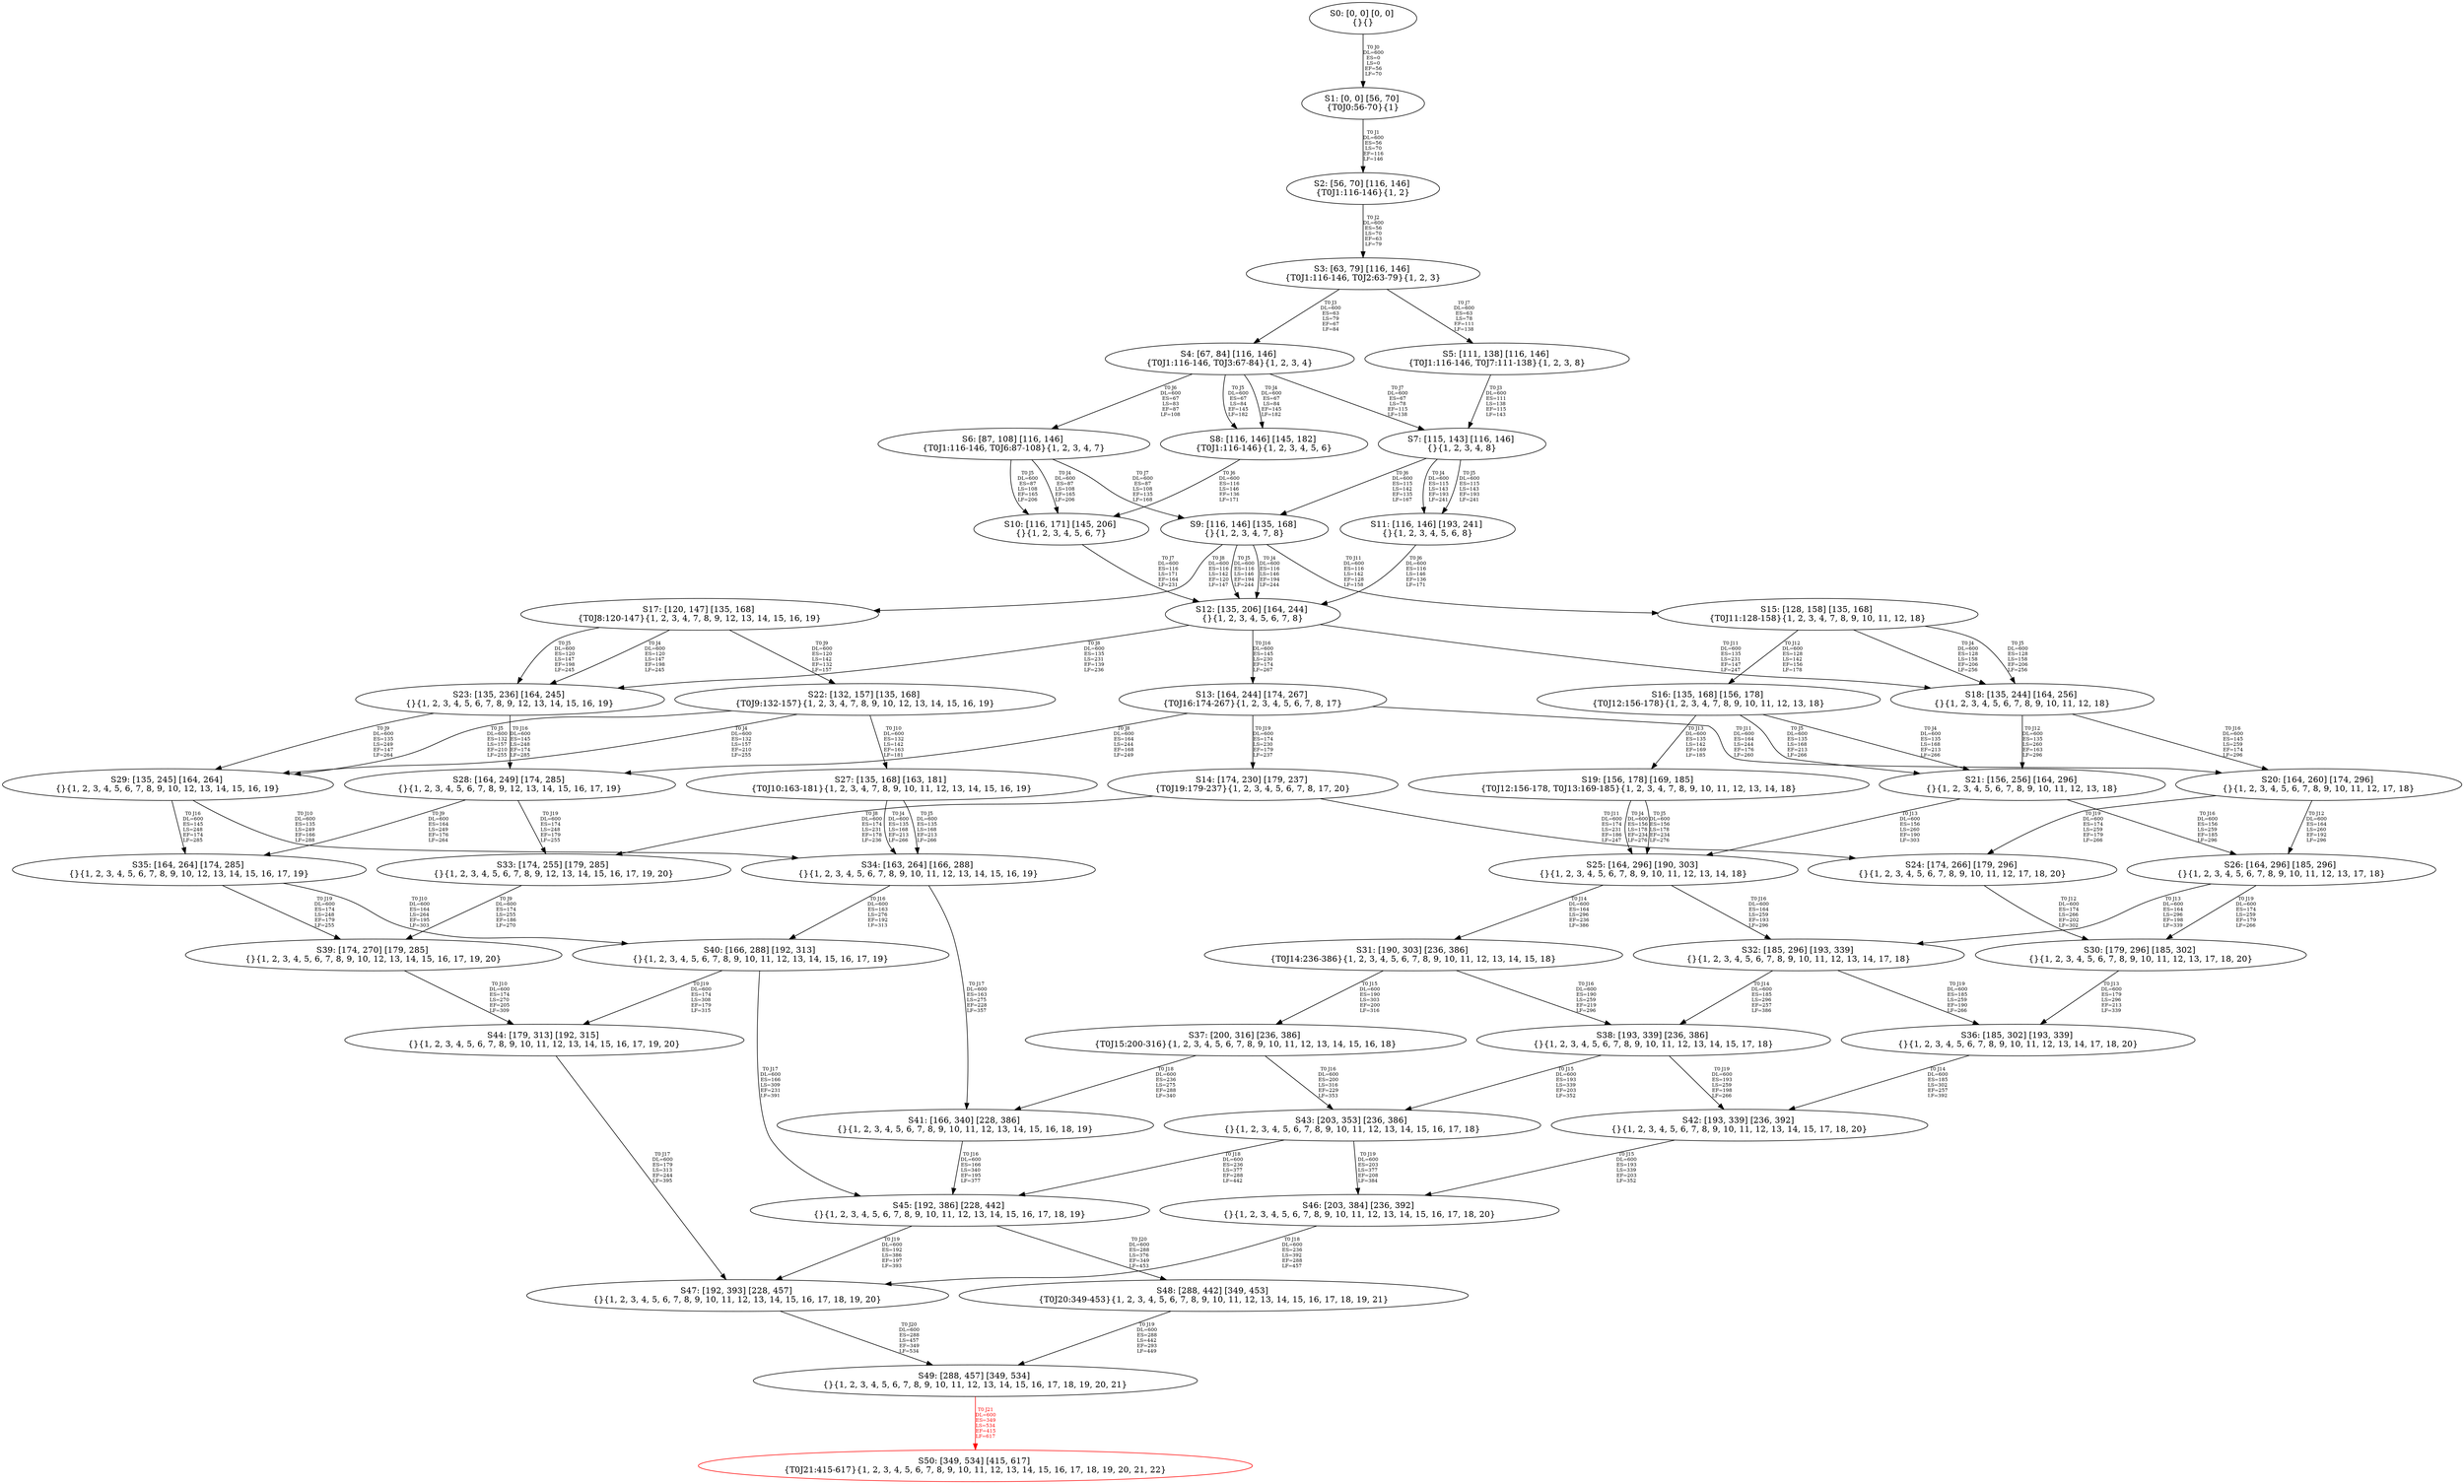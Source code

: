 digraph {
	S0[label="S0: [0, 0] [0, 0] \n{}{}"];
	S1[label="S1: [0, 0] [56, 70] \n{T0J0:56-70}{1}"];
	S2[label="S2: [56, 70] [116, 146] \n{T0J1:116-146}{1, 2}"];
	S3[label="S3: [63, 79] [116, 146] \n{T0J1:116-146, T0J2:63-79}{1, 2, 3}"];
	S4[label="S4: [67, 84] [116, 146] \n{T0J1:116-146, T0J3:67-84}{1, 2, 3, 4}"];
	S5[label="S5: [111, 138] [116, 146] \n{T0J1:116-146, T0J7:111-138}{1, 2, 3, 8}"];
	S6[label="S6: [87, 108] [116, 146] \n{T0J1:116-146, T0J6:87-108}{1, 2, 3, 4, 7}"];
	S7[label="S7: [115, 143] [116, 146] \n{}{1, 2, 3, 4, 8}"];
	S8[label="S8: [116, 146] [145, 182] \n{T0J1:116-146}{1, 2, 3, 4, 5, 6}"];
	S9[label="S9: [116, 146] [135, 168] \n{}{1, 2, 3, 4, 7, 8}"];
	S10[label="S10: [116, 171] [145, 206] \n{}{1, 2, 3, 4, 5, 6, 7}"];
	S11[label="S11: [116, 146] [193, 241] \n{}{1, 2, 3, 4, 5, 6, 8}"];
	S12[label="S12: [135, 206] [164, 244] \n{}{1, 2, 3, 4, 5, 6, 7, 8}"];
	S13[label="S13: [164, 244] [174, 267] \n{T0J16:174-267}{1, 2, 3, 4, 5, 6, 7, 8, 17}"];
	S14[label="S14: [174, 230] [179, 237] \n{T0J19:179-237}{1, 2, 3, 4, 5, 6, 7, 8, 17, 20}"];
	S15[label="S15: [128, 158] [135, 168] \n{T0J11:128-158}{1, 2, 3, 4, 7, 8, 9, 10, 11, 12, 18}"];
	S16[label="S16: [135, 168] [156, 178] \n{T0J12:156-178}{1, 2, 3, 4, 7, 8, 9, 10, 11, 12, 13, 18}"];
	S17[label="S17: [120, 147] [135, 168] \n{T0J8:120-147}{1, 2, 3, 4, 7, 8, 9, 12, 13, 14, 15, 16, 19}"];
	S18[label="S18: [135, 244] [164, 256] \n{}{1, 2, 3, 4, 5, 6, 7, 8, 9, 10, 11, 12, 18}"];
	S19[label="S19: [156, 178] [169, 185] \n{T0J12:156-178, T0J13:169-185}{1, 2, 3, 4, 7, 8, 9, 10, 11, 12, 13, 14, 18}"];
	S20[label="S20: [164, 260] [174, 296] \n{}{1, 2, 3, 4, 5, 6, 7, 8, 9, 10, 11, 12, 17, 18}"];
	S21[label="S21: [156, 256] [164, 296] \n{}{1, 2, 3, 4, 5, 6, 7, 8, 9, 10, 11, 12, 13, 18}"];
	S22[label="S22: [132, 157] [135, 168] \n{T0J9:132-157}{1, 2, 3, 4, 7, 8, 9, 10, 12, 13, 14, 15, 16, 19}"];
	S23[label="S23: [135, 236] [164, 245] \n{}{1, 2, 3, 4, 5, 6, 7, 8, 9, 12, 13, 14, 15, 16, 19}"];
	S24[label="S24: [174, 266] [179, 296] \n{}{1, 2, 3, 4, 5, 6, 7, 8, 9, 10, 11, 12, 17, 18, 20}"];
	S25[label="S25: [164, 296] [190, 303] \n{}{1, 2, 3, 4, 5, 6, 7, 8, 9, 10, 11, 12, 13, 14, 18}"];
	S26[label="S26: [164, 296] [185, 296] \n{}{1, 2, 3, 4, 5, 6, 7, 8, 9, 10, 11, 12, 13, 17, 18}"];
	S27[label="S27: [135, 168] [163, 181] \n{T0J10:163-181}{1, 2, 3, 4, 7, 8, 9, 10, 11, 12, 13, 14, 15, 16, 19}"];
	S28[label="S28: [164, 249] [174, 285] \n{}{1, 2, 3, 4, 5, 6, 7, 8, 9, 12, 13, 14, 15, 16, 17, 19}"];
	S29[label="S29: [135, 245] [164, 264] \n{}{1, 2, 3, 4, 5, 6, 7, 8, 9, 10, 12, 13, 14, 15, 16, 19}"];
	S30[label="S30: [179, 296] [185, 302] \n{}{1, 2, 3, 4, 5, 6, 7, 8, 9, 10, 11, 12, 13, 17, 18, 20}"];
	S31[label="S31: [190, 303] [236, 386] \n{T0J14:236-386}{1, 2, 3, 4, 5, 6, 7, 8, 9, 10, 11, 12, 13, 14, 15, 18}"];
	S32[label="S32: [185, 296] [193, 339] \n{}{1, 2, 3, 4, 5, 6, 7, 8, 9, 10, 11, 12, 13, 14, 17, 18}"];
	S33[label="S33: [174, 255] [179, 285] \n{}{1, 2, 3, 4, 5, 6, 7, 8, 9, 12, 13, 14, 15, 16, 17, 19, 20}"];
	S34[label="S34: [163, 264] [166, 288] \n{}{1, 2, 3, 4, 5, 6, 7, 8, 9, 10, 11, 12, 13, 14, 15, 16, 19}"];
	S35[label="S35: [164, 264] [174, 285] \n{}{1, 2, 3, 4, 5, 6, 7, 8, 9, 10, 12, 13, 14, 15, 16, 17, 19}"];
	S36[label="S36: [185, 302] [193, 339] \n{}{1, 2, 3, 4, 5, 6, 7, 8, 9, 10, 11, 12, 13, 14, 17, 18, 20}"];
	S37[label="S37: [200, 316] [236, 386] \n{T0J15:200-316}{1, 2, 3, 4, 5, 6, 7, 8, 9, 10, 11, 12, 13, 14, 15, 16, 18}"];
	S38[label="S38: [193, 339] [236, 386] \n{}{1, 2, 3, 4, 5, 6, 7, 8, 9, 10, 11, 12, 13, 14, 15, 17, 18}"];
	S39[label="S39: [174, 270] [179, 285] \n{}{1, 2, 3, 4, 5, 6, 7, 8, 9, 10, 12, 13, 14, 15, 16, 17, 19, 20}"];
	S40[label="S40: [166, 288] [192, 313] \n{}{1, 2, 3, 4, 5, 6, 7, 8, 9, 10, 11, 12, 13, 14, 15, 16, 17, 19}"];
	S41[label="S41: [166, 340] [228, 386] \n{}{1, 2, 3, 4, 5, 6, 7, 8, 9, 10, 11, 12, 13, 14, 15, 16, 18, 19}"];
	S42[label="S42: [193, 339] [236, 392] \n{}{1, 2, 3, 4, 5, 6, 7, 8, 9, 10, 11, 12, 13, 14, 15, 17, 18, 20}"];
	S43[label="S43: [203, 353] [236, 386] \n{}{1, 2, 3, 4, 5, 6, 7, 8, 9, 10, 11, 12, 13, 14, 15, 16, 17, 18}"];
	S44[label="S44: [179, 313] [192, 315] \n{}{1, 2, 3, 4, 5, 6, 7, 8, 9, 10, 11, 12, 13, 14, 15, 16, 17, 19, 20}"];
	S45[label="S45: [192, 386] [228, 442] \n{}{1, 2, 3, 4, 5, 6, 7, 8, 9, 10, 11, 12, 13, 14, 15, 16, 17, 18, 19}"];
	S46[label="S46: [203, 384] [236, 392] \n{}{1, 2, 3, 4, 5, 6, 7, 8, 9, 10, 11, 12, 13, 14, 15, 16, 17, 18, 20}"];
	S47[label="S47: [192, 393] [228, 457] \n{}{1, 2, 3, 4, 5, 6, 7, 8, 9, 10, 11, 12, 13, 14, 15, 16, 17, 18, 19, 20}"];
	S48[label="S48: [288, 442] [349, 453] \n{T0J20:349-453}{1, 2, 3, 4, 5, 6, 7, 8, 9, 10, 11, 12, 13, 14, 15, 16, 17, 18, 19, 21}"];
	S49[label="S49: [288, 457] [349, 534] \n{}{1, 2, 3, 4, 5, 6, 7, 8, 9, 10, 11, 12, 13, 14, 15, 16, 17, 18, 19, 20, 21}"];
	S50[label="S50: [349, 534] [415, 617] \n{T0J21:415-617}{1, 2, 3, 4, 5, 6, 7, 8, 9, 10, 11, 12, 13, 14, 15, 16, 17, 18, 19, 20, 21, 22}"];
	S0 -> S1[label="T0 J0\nDL=600\nES=0\nLS=0\nEF=56\nLF=70",fontsize=8];
	S1 -> S2[label="T0 J1\nDL=600\nES=56\nLS=70\nEF=116\nLF=146",fontsize=8];
	S2 -> S3[label="T0 J2\nDL=600\nES=56\nLS=70\nEF=63\nLF=79",fontsize=8];
	S3 -> S4[label="T0 J3\nDL=600\nES=63\nLS=79\nEF=67\nLF=84",fontsize=8];
	S3 -> S5[label="T0 J7\nDL=600\nES=63\nLS=78\nEF=111\nLF=138",fontsize=8];
	S4 -> S8[label="T0 J4\nDL=600\nES=67\nLS=84\nEF=145\nLF=182",fontsize=8];
	S4 -> S8[label="T0 J5\nDL=600\nES=67\nLS=84\nEF=145\nLF=182",fontsize=8];
	S4 -> S6[label="T0 J6\nDL=600\nES=67\nLS=83\nEF=87\nLF=108",fontsize=8];
	S4 -> S7[label="T0 J7\nDL=600\nES=67\nLS=78\nEF=115\nLF=138",fontsize=8];
	S5 -> S7[label="T0 J3\nDL=600\nES=111\nLS=138\nEF=115\nLF=143",fontsize=8];
	S6 -> S10[label="T0 J4\nDL=600\nES=87\nLS=108\nEF=165\nLF=206",fontsize=8];
	S6 -> S10[label="T0 J5\nDL=600\nES=87\nLS=108\nEF=165\nLF=206",fontsize=8];
	S6 -> S9[label="T0 J7\nDL=600\nES=87\nLS=108\nEF=135\nLF=168",fontsize=8];
	S7 -> S11[label="T0 J4\nDL=600\nES=115\nLS=143\nEF=193\nLF=241",fontsize=8];
	S7 -> S11[label="T0 J5\nDL=600\nES=115\nLS=143\nEF=193\nLF=241",fontsize=8];
	S7 -> S9[label="T0 J6\nDL=600\nES=115\nLS=142\nEF=135\nLF=167",fontsize=8];
	S8 -> S10[label="T0 J6\nDL=600\nES=116\nLS=146\nEF=136\nLF=171",fontsize=8];
	S9 -> S12[label="T0 J4\nDL=600\nES=116\nLS=146\nEF=194\nLF=244",fontsize=8];
	S9 -> S12[label="T0 J5\nDL=600\nES=116\nLS=146\nEF=194\nLF=244",fontsize=8];
	S9 -> S17[label="T0 J8\nDL=600\nES=116\nLS=142\nEF=120\nLF=147",fontsize=8];
	S9 -> S15[label="T0 J11\nDL=600\nES=116\nLS=142\nEF=128\nLF=158",fontsize=8];
	S10 -> S12[label="T0 J7\nDL=600\nES=116\nLS=171\nEF=164\nLF=231",fontsize=8];
	S11 -> S12[label="T0 J6\nDL=600\nES=116\nLS=146\nEF=136\nLF=171",fontsize=8];
	S12 -> S23[label="T0 J8\nDL=600\nES=135\nLS=231\nEF=139\nLF=236",fontsize=8];
	S12 -> S18[label="T0 J11\nDL=600\nES=135\nLS=231\nEF=147\nLF=247",fontsize=8];
	S12 -> S13[label="T0 J16\nDL=600\nES=145\nLS=230\nEF=174\nLF=267",fontsize=8];
	S13 -> S28[label="T0 J8\nDL=600\nES=164\nLS=244\nEF=168\nLF=249",fontsize=8];
	S13 -> S20[label="T0 J11\nDL=600\nES=164\nLS=244\nEF=176\nLF=260",fontsize=8];
	S13 -> S14[label="T0 J19\nDL=600\nES=174\nLS=230\nEF=179\nLF=237",fontsize=8];
	S14 -> S33[label="T0 J8\nDL=600\nES=174\nLS=231\nEF=178\nLF=236",fontsize=8];
	S14 -> S24[label="T0 J11\nDL=600\nES=174\nLS=231\nEF=186\nLF=247",fontsize=8];
	S15 -> S18[label="T0 J4\nDL=600\nES=128\nLS=158\nEF=206\nLF=256",fontsize=8];
	S15 -> S18[label="T0 J5\nDL=600\nES=128\nLS=158\nEF=206\nLF=256",fontsize=8];
	S15 -> S16[label="T0 J12\nDL=600\nES=128\nLS=142\nEF=156\nLF=178",fontsize=8];
	S16 -> S21[label="T0 J4\nDL=600\nES=135\nLS=168\nEF=213\nLF=266",fontsize=8];
	S16 -> S21[label="T0 J5\nDL=600\nES=135\nLS=168\nEF=213\nLF=266",fontsize=8];
	S16 -> S19[label="T0 J13\nDL=600\nES=135\nLS=142\nEF=169\nLF=185",fontsize=8];
	S17 -> S23[label="T0 J4\nDL=600\nES=120\nLS=147\nEF=198\nLF=245",fontsize=8];
	S17 -> S23[label="T0 J5\nDL=600\nES=120\nLS=147\nEF=198\nLF=245",fontsize=8];
	S17 -> S22[label="T0 J9\nDL=600\nES=120\nLS=142\nEF=132\nLF=157",fontsize=8];
	S18 -> S21[label="T0 J12\nDL=600\nES=135\nLS=260\nEF=163\nLF=296",fontsize=8];
	S18 -> S20[label="T0 J16\nDL=600\nES=145\nLS=259\nEF=174\nLF=296",fontsize=8];
	S19 -> S25[label="T0 J4\nDL=600\nES=156\nLS=178\nEF=234\nLF=276",fontsize=8];
	S19 -> S25[label="T0 J5\nDL=600\nES=156\nLS=178\nEF=234\nLF=276",fontsize=8];
	S20 -> S26[label="T0 J12\nDL=600\nES=164\nLS=260\nEF=192\nLF=296",fontsize=8];
	S20 -> S24[label="T0 J19\nDL=600\nES=174\nLS=259\nEF=179\nLF=266",fontsize=8];
	S21 -> S25[label="T0 J13\nDL=600\nES=156\nLS=260\nEF=190\nLF=303",fontsize=8];
	S21 -> S26[label="T0 J16\nDL=600\nES=156\nLS=259\nEF=185\nLF=296",fontsize=8];
	S22 -> S29[label="T0 J4\nDL=600\nES=132\nLS=157\nEF=210\nLF=255",fontsize=8];
	S22 -> S29[label="T0 J5\nDL=600\nES=132\nLS=157\nEF=210\nLF=255",fontsize=8];
	S22 -> S27[label="T0 J10\nDL=600\nES=132\nLS=142\nEF=163\nLF=181",fontsize=8];
	S23 -> S29[label="T0 J9\nDL=600\nES=135\nLS=249\nEF=147\nLF=264",fontsize=8];
	S23 -> S28[label="T0 J16\nDL=600\nES=145\nLS=248\nEF=174\nLF=285",fontsize=8];
	S24 -> S30[label="T0 J12\nDL=600\nES=174\nLS=266\nEF=202\nLF=302",fontsize=8];
	S25 -> S31[label="T0 J14\nDL=600\nES=164\nLS=296\nEF=236\nLF=386",fontsize=8];
	S25 -> S32[label="T0 J16\nDL=600\nES=164\nLS=259\nEF=193\nLF=296",fontsize=8];
	S26 -> S32[label="T0 J13\nDL=600\nES=164\nLS=296\nEF=198\nLF=339",fontsize=8];
	S26 -> S30[label="T0 J19\nDL=600\nES=174\nLS=259\nEF=179\nLF=266",fontsize=8];
	S27 -> S34[label="T0 J4\nDL=600\nES=135\nLS=168\nEF=213\nLF=266",fontsize=8];
	S27 -> S34[label="T0 J5\nDL=600\nES=135\nLS=168\nEF=213\nLF=266",fontsize=8];
	S28 -> S35[label="T0 J9\nDL=600\nES=164\nLS=249\nEF=176\nLF=264",fontsize=8];
	S28 -> S33[label="T0 J19\nDL=600\nES=174\nLS=248\nEF=179\nLF=255",fontsize=8];
	S29 -> S34[label="T0 J10\nDL=600\nES=135\nLS=249\nEF=166\nLF=288",fontsize=8];
	S29 -> S35[label="T0 J16\nDL=600\nES=145\nLS=248\nEF=174\nLF=285",fontsize=8];
	S30 -> S36[label="T0 J13\nDL=600\nES=179\nLS=296\nEF=213\nLF=339",fontsize=8];
	S31 -> S37[label="T0 J15\nDL=600\nES=190\nLS=303\nEF=200\nLF=316",fontsize=8];
	S31 -> S38[label="T0 J16\nDL=600\nES=190\nLS=259\nEF=219\nLF=296",fontsize=8];
	S32 -> S38[label="T0 J14\nDL=600\nES=185\nLS=296\nEF=257\nLF=386",fontsize=8];
	S32 -> S36[label="T0 J19\nDL=600\nES=185\nLS=259\nEF=190\nLF=266",fontsize=8];
	S33 -> S39[label="T0 J9\nDL=600\nES=174\nLS=255\nEF=186\nLF=270",fontsize=8];
	S34 -> S40[label="T0 J16\nDL=600\nES=163\nLS=276\nEF=192\nLF=313",fontsize=8];
	S34 -> S41[label="T0 J17\nDL=600\nES=163\nLS=275\nEF=228\nLF=357",fontsize=8];
	S35 -> S40[label="T0 J10\nDL=600\nES=164\nLS=264\nEF=195\nLF=303",fontsize=8];
	S35 -> S39[label="T0 J19\nDL=600\nES=174\nLS=248\nEF=179\nLF=255",fontsize=8];
	S36 -> S42[label="T0 J14\nDL=600\nES=185\nLS=302\nEF=257\nLF=392",fontsize=8];
	S37 -> S43[label="T0 J16\nDL=600\nES=200\nLS=316\nEF=229\nLF=353",fontsize=8];
	S37 -> S41[label="T0 J18\nDL=600\nES=236\nLS=275\nEF=288\nLF=340",fontsize=8];
	S38 -> S43[label="T0 J15\nDL=600\nES=193\nLS=339\nEF=203\nLF=352",fontsize=8];
	S38 -> S42[label="T0 J19\nDL=600\nES=193\nLS=259\nEF=198\nLF=266",fontsize=8];
	S39 -> S44[label="T0 J10\nDL=600\nES=174\nLS=270\nEF=205\nLF=309",fontsize=8];
	S40 -> S45[label="T0 J17\nDL=600\nES=166\nLS=309\nEF=231\nLF=391",fontsize=8];
	S40 -> S44[label="T0 J19\nDL=600\nES=174\nLS=308\nEF=179\nLF=315",fontsize=8];
	S41 -> S45[label="T0 J16\nDL=600\nES=166\nLS=340\nEF=195\nLF=377",fontsize=8];
	S42 -> S46[label="T0 J15\nDL=600\nES=193\nLS=339\nEF=203\nLF=352",fontsize=8];
	S43 -> S45[label="T0 J18\nDL=600\nES=236\nLS=377\nEF=288\nLF=442",fontsize=8];
	S43 -> S46[label="T0 J19\nDL=600\nES=203\nLS=377\nEF=208\nLF=384",fontsize=8];
	S44 -> S47[label="T0 J17\nDL=600\nES=179\nLS=313\nEF=244\nLF=395",fontsize=8];
	S45 -> S47[label="T0 J19\nDL=600\nES=192\nLS=386\nEF=197\nLF=393",fontsize=8];
	S45 -> S48[label="T0 J20\nDL=600\nES=288\nLS=376\nEF=349\nLF=453",fontsize=8];
	S46 -> S47[label="T0 J18\nDL=600\nES=236\nLS=392\nEF=288\nLF=457",fontsize=8];
	S47 -> S49[label="T0 J20\nDL=600\nES=288\nLS=457\nEF=349\nLF=534",fontsize=8];
	S48 -> S49[label="T0 J19\nDL=600\nES=288\nLS=442\nEF=293\nLF=449",fontsize=8];
	S49 -> S50[label="T0 J21\nDL=600\nES=349\nLS=534\nEF=415\nLF=617",color=Red,fontcolor=Red,fontsize=8];
S50[color=Red];
}
